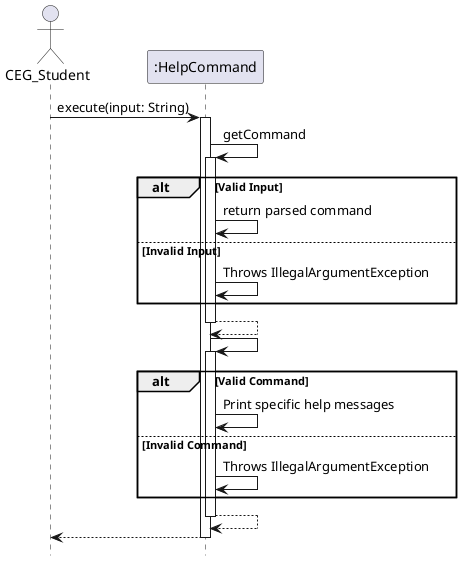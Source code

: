 @startuml

hide footbox

actor CEG_Student

participant ":HelpCommand" as HelpCommand

CEG_Student -> HelpCommand : execute(input: String)
activate HelpCommand

HelpCommand -> HelpCommand : getCommand
activate HelpCommand
alt Valid Input
    HelpCommand -> HelpCommand : return parsed command
    else Invalid Input
        HelpCommand -> HelpCommand : Throws IllegalArgumentException
end
return

HelpCommand -> HelpCommand
activate HelpCommand
alt Valid Command
    HelpCommand -> HelpCommand : Print specific help messages
    else Invalid Command
        HelpCommand -> HelpCommand : Throws IllegalArgumentException
end
return

HelpCommand --> CEG_Student
deactivate HelpCommand

@enduml